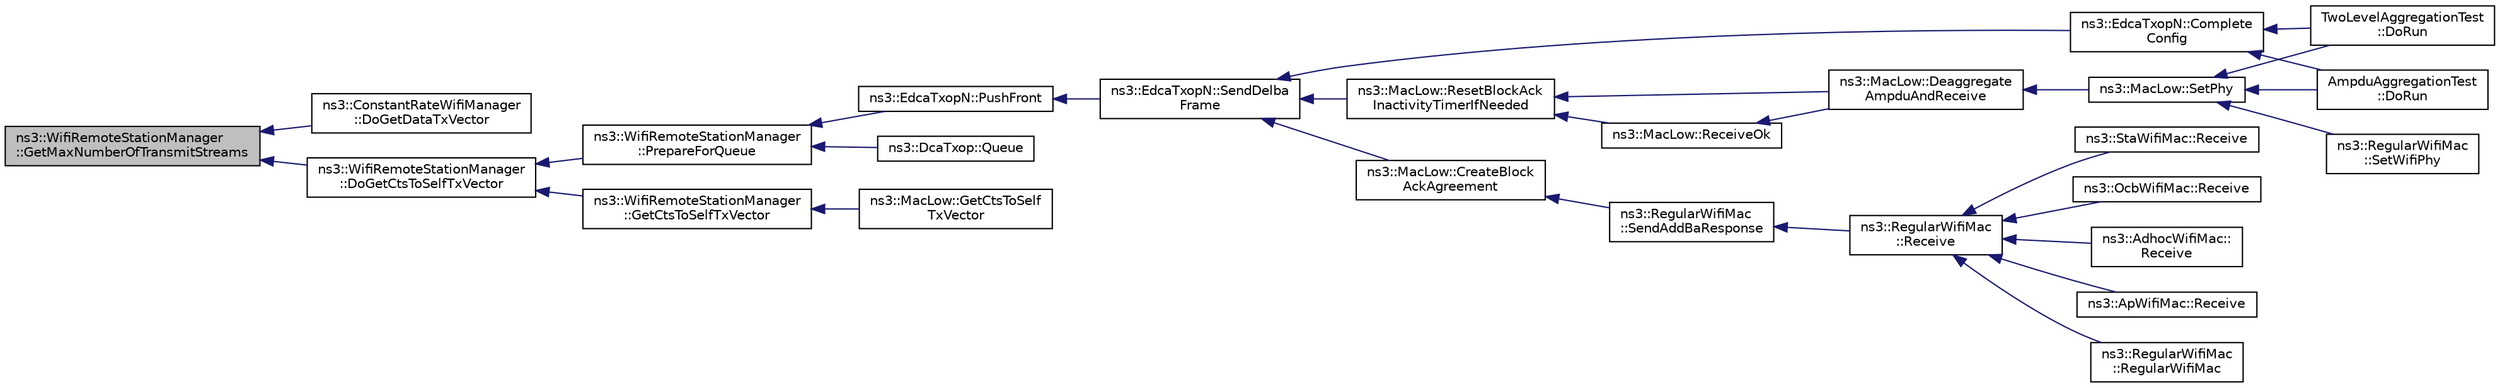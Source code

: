 digraph "ns3::WifiRemoteStationManager::GetMaxNumberOfTransmitStreams"
{
  edge [fontname="Helvetica",fontsize="10",labelfontname="Helvetica",labelfontsize="10"];
  node [fontname="Helvetica",fontsize="10",shape=record];
  rankdir="LR";
  Node1 [label="ns3::WifiRemoteStationManager\l::GetMaxNumberOfTransmitStreams",height=0.2,width=0.4,color="black", fillcolor="grey75", style="filled", fontcolor="black"];
  Node1 -> Node2 [dir="back",color="midnightblue",fontsize="10",style="solid"];
  Node2 [label="ns3::ConstantRateWifiManager\l::DoGetDataTxVector",height=0.2,width=0.4,color="black", fillcolor="white", style="filled",URL="$dd/d00/classns3_1_1ConstantRateWifiManager.html#a1e14573f51c878a2fa5511a2c43a2024"];
  Node1 -> Node3 [dir="back",color="midnightblue",fontsize="10",style="solid"];
  Node3 [label="ns3::WifiRemoteStationManager\l::DoGetCtsToSelfTxVector",height=0.2,width=0.4,color="black", fillcolor="white", style="filled",URL="$d6/d65/classns3_1_1WifiRemoteStationManager.html#aa8b7470c26610407756a92a5fcb4bf4b"];
  Node3 -> Node4 [dir="back",color="midnightblue",fontsize="10",style="solid"];
  Node4 [label="ns3::WifiRemoteStationManager\l::PrepareForQueue",height=0.2,width=0.4,color="black", fillcolor="white", style="filled",URL="$d6/d65/classns3_1_1WifiRemoteStationManager.html#a4812b9abae368de05cbd1393b7053f90"];
  Node4 -> Node5 [dir="back",color="midnightblue",fontsize="10",style="solid"];
  Node5 [label="ns3::DcaTxop::Queue",height=0.2,width=0.4,color="black", fillcolor="white", style="filled",URL="$d3/d74/classns3_1_1DcaTxop.html#a81822147a9d3f8db1759e4cb5d568f7c"];
  Node4 -> Node6 [dir="back",color="midnightblue",fontsize="10",style="solid"];
  Node6 [label="ns3::EdcaTxopN::PushFront",height=0.2,width=0.4,color="black", fillcolor="white", style="filled",URL="$dc/db8/classns3_1_1EdcaTxopN.html#a4ff1922de0b92b5f6a9104b714d82c0b"];
  Node6 -> Node7 [dir="back",color="midnightblue",fontsize="10",style="solid"];
  Node7 [label="ns3::EdcaTxopN::SendDelba\lFrame",height=0.2,width=0.4,color="black", fillcolor="white", style="filled",URL="$dc/db8/classns3_1_1EdcaTxopN.html#a3a14d846328f0d5447f44d7c2f3c607e"];
  Node7 -> Node8 [dir="back",color="midnightblue",fontsize="10",style="solid"];
  Node8 [label="ns3::EdcaTxopN::Complete\lConfig",height=0.2,width=0.4,color="black", fillcolor="white", style="filled",URL="$dc/db8/classns3_1_1EdcaTxopN.html#aeca53fddb95468e9e56ee452adf8b263"];
  Node8 -> Node9 [dir="back",color="midnightblue",fontsize="10",style="solid"];
  Node9 [label="AmpduAggregationTest\l::DoRun",height=0.2,width=0.4,color="black", fillcolor="white", style="filled",URL="$d2/db5/classAmpduAggregationTest.html#a7414dc8d4dd982ab4c1eaadb5b2c693d",tooltip="Implementation to actually run this TestCase. "];
  Node8 -> Node10 [dir="back",color="midnightblue",fontsize="10",style="solid"];
  Node10 [label="TwoLevelAggregationTest\l::DoRun",height=0.2,width=0.4,color="black", fillcolor="white", style="filled",URL="$db/d72/classTwoLevelAggregationTest.html#a40c6f5f8be6c48673d0bfd218d95afe0",tooltip="Implementation to actually run this TestCase. "];
  Node7 -> Node11 [dir="back",color="midnightblue",fontsize="10",style="solid"];
  Node11 [label="ns3::MacLow::CreateBlock\lAckAgreement",height=0.2,width=0.4,color="black", fillcolor="white", style="filled",URL="$d3/da6/classns3_1_1MacLow.html#ab70f7f727b5f9e1e1357a73e29ba7f82"];
  Node11 -> Node12 [dir="back",color="midnightblue",fontsize="10",style="solid"];
  Node12 [label="ns3::RegularWifiMac\l::SendAddBaResponse",height=0.2,width=0.4,color="black", fillcolor="white", style="filled",URL="$df/db9/classns3_1_1RegularWifiMac.html#a7f68e740fc48cfc03df7330077af8113"];
  Node12 -> Node13 [dir="back",color="midnightblue",fontsize="10",style="solid"];
  Node13 [label="ns3::RegularWifiMac\l::Receive",height=0.2,width=0.4,color="black", fillcolor="white", style="filled",URL="$df/db9/classns3_1_1RegularWifiMac.html#a9abbbcea65b6dc416ab1b44785c40e9f"];
  Node13 -> Node14 [dir="back",color="midnightblue",fontsize="10",style="solid"];
  Node14 [label="ns3::OcbWifiMac::Receive",height=0.2,width=0.4,color="black", fillcolor="white", style="filled",URL="$d0/dd1/classns3_1_1OcbWifiMac.html#ad025b0fd981998bf3c527a9c4a719962"];
  Node13 -> Node15 [dir="back",color="midnightblue",fontsize="10",style="solid"];
  Node15 [label="ns3::AdhocWifiMac::\lReceive",height=0.2,width=0.4,color="black", fillcolor="white", style="filled",URL="$da/dec/classns3_1_1AdhocWifiMac.html#a5abc017d64f109b0599e9cc123cbfeb8"];
  Node13 -> Node16 [dir="back",color="midnightblue",fontsize="10",style="solid"];
  Node16 [label="ns3::ApWifiMac::Receive",height=0.2,width=0.4,color="black", fillcolor="white", style="filled",URL="$d0/d51/classns3_1_1ApWifiMac.html#ab7e832f29bf91319e3ecdf0de7d5d598"];
  Node13 -> Node17 [dir="back",color="midnightblue",fontsize="10",style="solid"];
  Node17 [label="ns3::RegularWifiMac\l::RegularWifiMac",height=0.2,width=0.4,color="black", fillcolor="white", style="filled",URL="$df/db9/classns3_1_1RegularWifiMac.html#a56bc0e2b8ecde6fc50e6f8921ce64957"];
  Node13 -> Node18 [dir="back",color="midnightblue",fontsize="10",style="solid"];
  Node18 [label="ns3::StaWifiMac::Receive",height=0.2,width=0.4,color="black", fillcolor="white", style="filled",URL="$de/dbf/classns3_1_1StaWifiMac.html#ac11352c9502acc4b612224fc172c28f8"];
  Node7 -> Node19 [dir="back",color="midnightblue",fontsize="10",style="solid"];
  Node19 [label="ns3::MacLow::ResetBlockAck\lInactivityTimerIfNeeded",height=0.2,width=0.4,color="black", fillcolor="white", style="filled",URL="$d3/da6/classns3_1_1MacLow.html#aafa012c5d2dde80484d6546c802f02f8"];
  Node19 -> Node20 [dir="back",color="midnightblue",fontsize="10",style="solid"];
  Node20 [label="ns3::MacLow::ReceiveOk",height=0.2,width=0.4,color="black", fillcolor="white", style="filled",URL="$d3/da6/classns3_1_1MacLow.html#ade59e3a5e41c6ccbafd93501d7e9fbc0"];
  Node20 -> Node21 [dir="back",color="midnightblue",fontsize="10",style="solid"];
  Node21 [label="ns3::MacLow::Deaggregate\lAmpduAndReceive",height=0.2,width=0.4,color="black", fillcolor="white", style="filled",URL="$d3/da6/classns3_1_1MacLow.html#a7380c5a3adcd88beda938bfa8447d7c5"];
  Node21 -> Node22 [dir="back",color="midnightblue",fontsize="10",style="solid"];
  Node22 [label="ns3::MacLow::SetPhy",height=0.2,width=0.4,color="black", fillcolor="white", style="filled",URL="$d3/da6/classns3_1_1MacLow.html#a1f2c6e12277422c081fa92f8edfe66e8"];
  Node22 -> Node23 [dir="back",color="midnightblue",fontsize="10",style="solid"];
  Node23 [label="ns3::RegularWifiMac\l::SetWifiPhy",height=0.2,width=0.4,color="black", fillcolor="white", style="filled",URL="$df/db9/classns3_1_1RegularWifiMac.html#a28e7c0a23027e1fc16f259e52b197ee9"];
  Node22 -> Node9 [dir="back",color="midnightblue",fontsize="10",style="solid"];
  Node22 -> Node10 [dir="back",color="midnightblue",fontsize="10",style="solid"];
  Node19 -> Node21 [dir="back",color="midnightblue",fontsize="10",style="solid"];
  Node3 -> Node24 [dir="back",color="midnightblue",fontsize="10",style="solid"];
  Node24 [label="ns3::WifiRemoteStationManager\l::GetCtsToSelfTxVector",height=0.2,width=0.4,color="black", fillcolor="white", style="filled",URL="$d6/d65/classns3_1_1WifiRemoteStationManager.html#a927bcc3d3c01646eed7a5e9d741c243b"];
  Node24 -> Node25 [dir="back",color="midnightblue",fontsize="10",style="solid"];
  Node25 [label="ns3::MacLow::GetCtsToSelf\lTxVector",height=0.2,width=0.4,color="black", fillcolor="white", style="filled",URL="$d3/da6/classns3_1_1MacLow.html#a9602e7c5294878230767654b61e76e42"];
}
